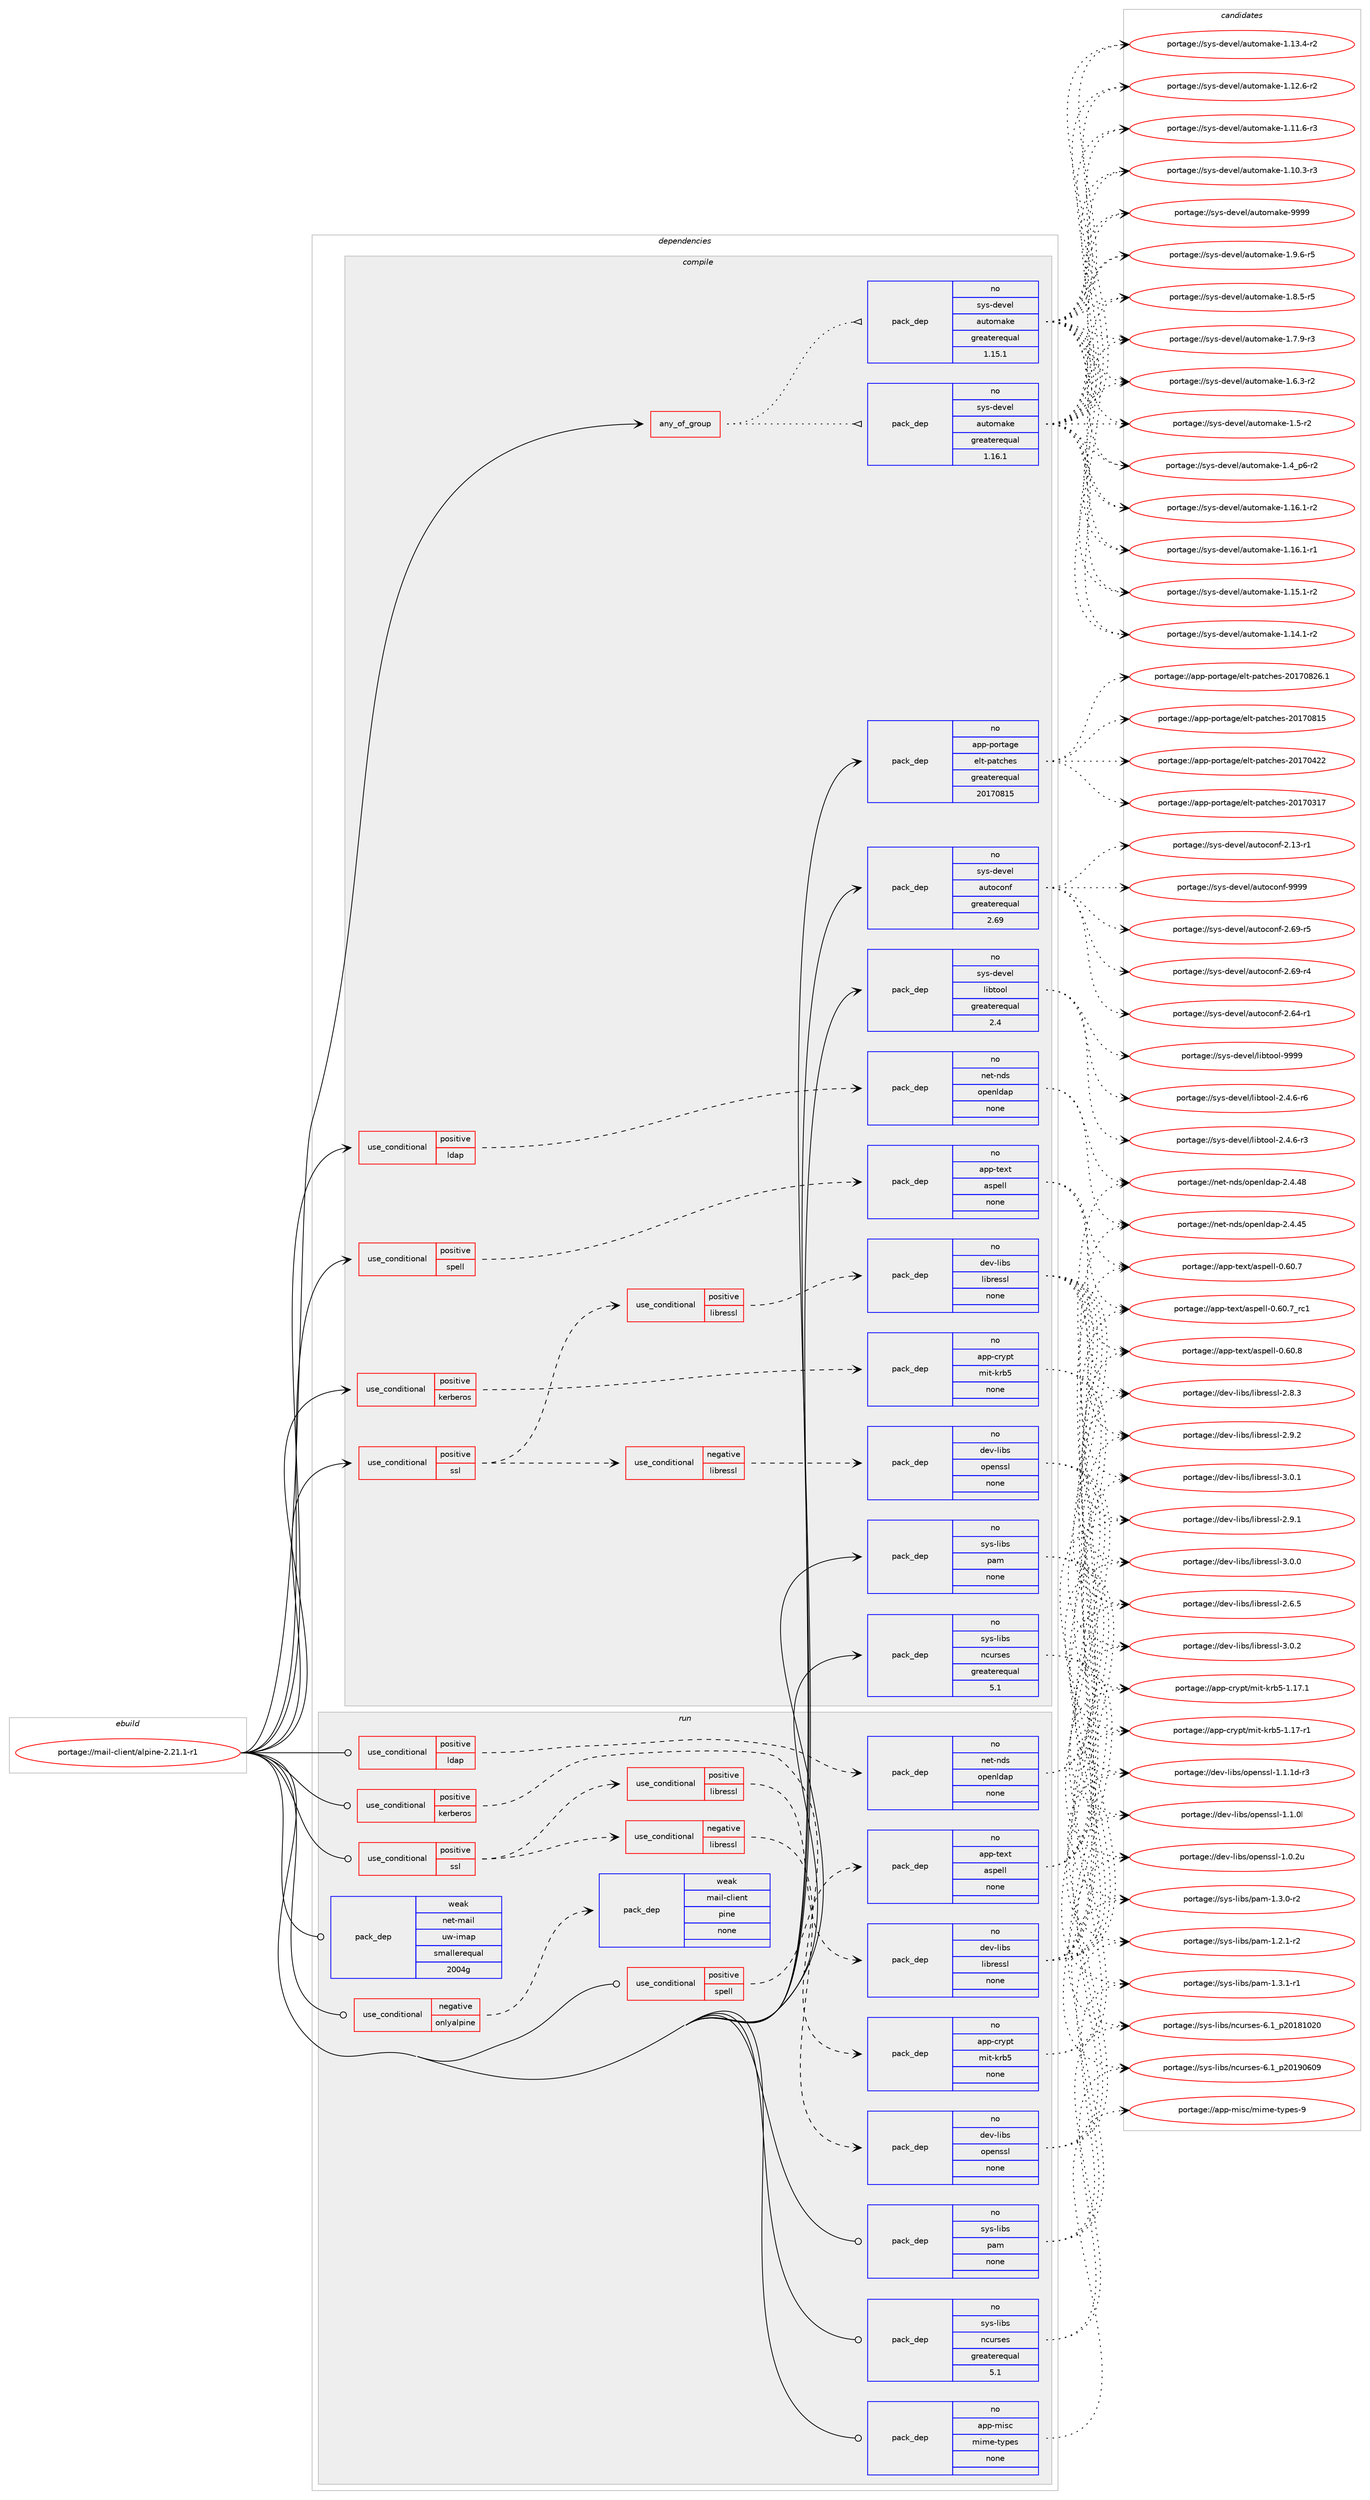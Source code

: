 digraph prolog {

# *************
# Graph options
# *************

newrank=true;
concentrate=true;
compound=true;
graph [rankdir=LR,fontname=Helvetica,fontsize=10,ranksep=1.5];#, ranksep=2.5, nodesep=0.2];
edge  [arrowhead=vee];
node  [fontname=Helvetica,fontsize=10];

# **********
# The ebuild
# **********

subgraph cluster_leftcol {
color=gray;
label=<<i>ebuild</i>>;
id [label="portage://mail-client/alpine-2.21.1-r1", color=red, width=4, href="../mail-client/alpine-2.21.1-r1.svg"];
}

# ****************
# The dependencies
# ****************

subgraph cluster_midcol {
color=gray;
label=<<i>dependencies</i>>;
subgraph cluster_compile {
fillcolor="#eeeeee";
style=filled;
label=<<i>compile</i>>;
subgraph any3498 {
dependency237409 [label=<<TABLE BORDER="0" CELLBORDER="1" CELLSPACING="0" CELLPADDING="4"><TR><TD CELLPADDING="10">any_of_group</TD></TR></TABLE>>, shape=none, color=red];subgraph pack179108 {
dependency237410 [label=<<TABLE BORDER="0" CELLBORDER="1" CELLSPACING="0" CELLPADDING="4" WIDTH="220"><TR><TD ROWSPAN="6" CELLPADDING="30">pack_dep</TD></TR><TR><TD WIDTH="110">no</TD></TR><TR><TD>sys-devel</TD></TR><TR><TD>automake</TD></TR><TR><TD>greaterequal</TD></TR><TR><TD>1.16.1</TD></TR></TABLE>>, shape=none, color=blue];
}
dependency237409:e -> dependency237410:w [weight=20,style="dotted",arrowhead="oinv"];
subgraph pack179109 {
dependency237411 [label=<<TABLE BORDER="0" CELLBORDER="1" CELLSPACING="0" CELLPADDING="4" WIDTH="220"><TR><TD ROWSPAN="6" CELLPADDING="30">pack_dep</TD></TR><TR><TD WIDTH="110">no</TD></TR><TR><TD>sys-devel</TD></TR><TR><TD>automake</TD></TR><TR><TD>greaterequal</TD></TR><TR><TD>1.15.1</TD></TR></TABLE>>, shape=none, color=blue];
}
dependency237409:e -> dependency237411:w [weight=20,style="dotted",arrowhead="oinv"];
}
id:e -> dependency237409:w [weight=20,style="solid",arrowhead="vee"];
subgraph cond54618 {
dependency237412 [label=<<TABLE BORDER="0" CELLBORDER="1" CELLSPACING="0" CELLPADDING="4"><TR><TD ROWSPAN="3" CELLPADDING="10">use_conditional</TD></TR><TR><TD>positive</TD></TR><TR><TD>kerberos</TD></TR></TABLE>>, shape=none, color=red];
subgraph pack179110 {
dependency237413 [label=<<TABLE BORDER="0" CELLBORDER="1" CELLSPACING="0" CELLPADDING="4" WIDTH="220"><TR><TD ROWSPAN="6" CELLPADDING="30">pack_dep</TD></TR><TR><TD WIDTH="110">no</TD></TR><TR><TD>app-crypt</TD></TR><TR><TD>mit-krb5</TD></TR><TR><TD>none</TD></TR><TR><TD></TD></TR></TABLE>>, shape=none, color=blue];
}
dependency237412:e -> dependency237413:w [weight=20,style="dashed",arrowhead="vee"];
}
id:e -> dependency237412:w [weight=20,style="solid",arrowhead="vee"];
subgraph cond54619 {
dependency237414 [label=<<TABLE BORDER="0" CELLBORDER="1" CELLSPACING="0" CELLPADDING="4"><TR><TD ROWSPAN="3" CELLPADDING="10">use_conditional</TD></TR><TR><TD>positive</TD></TR><TR><TD>ldap</TD></TR></TABLE>>, shape=none, color=red];
subgraph pack179111 {
dependency237415 [label=<<TABLE BORDER="0" CELLBORDER="1" CELLSPACING="0" CELLPADDING="4" WIDTH="220"><TR><TD ROWSPAN="6" CELLPADDING="30">pack_dep</TD></TR><TR><TD WIDTH="110">no</TD></TR><TR><TD>net-nds</TD></TR><TR><TD>openldap</TD></TR><TR><TD>none</TD></TR><TR><TD></TD></TR></TABLE>>, shape=none, color=blue];
}
dependency237414:e -> dependency237415:w [weight=20,style="dashed",arrowhead="vee"];
}
id:e -> dependency237414:w [weight=20,style="solid",arrowhead="vee"];
subgraph cond54620 {
dependency237416 [label=<<TABLE BORDER="0" CELLBORDER="1" CELLSPACING="0" CELLPADDING="4"><TR><TD ROWSPAN="3" CELLPADDING="10">use_conditional</TD></TR><TR><TD>positive</TD></TR><TR><TD>spell</TD></TR></TABLE>>, shape=none, color=red];
subgraph pack179112 {
dependency237417 [label=<<TABLE BORDER="0" CELLBORDER="1" CELLSPACING="0" CELLPADDING="4" WIDTH="220"><TR><TD ROWSPAN="6" CELLPADDING="30">pack_dep</TD></TR><TR><TD WIDTH="110">no</TD></TR><TR><TD>app-text</TD></TR><TR><TD>aspell</TD></TR><TR><TD>none</TD></TR><TR><TD></TD></TR></TABLE>>, shape=none, color=blue];
}
dependency237416:e -> dependency237417:w [weight=20,style="dashed",arrowhead="vee"];
}
id:e -> dependency237416:w [weight=20,style="solid",arrowhead="vee"];
subgraph cond54621 {
dependency237418 [label=<<TABLE BORDER="0" CELLBORDER="1" CELLSPACING="0" CELLPADDING="4"><TR><TD ROWSPAN="3" CELLPADDING="10">use_conditional</TD></TR><TR><TD>positive</TD></TR><TR><TD>ssl</TD></TR></TABLE>>, shape=none, color=red];
subgraph cond54622 {
dependency237419 [label=<<TABLE BORDER="0" CELLBORDER="1" CELLSPACING="0" CELLPADDING="4"><TR><TD ROWSPAN="3" CELLPADDING="10">use_conditional</TD></TR><TR><TD>negative</TD></TR><TR><TD>libressl</TD></TR></TABLE>>, shape=none, color=red];
subgraph pack179113 {
dependency237420 [label=<<TABLE BORDER="0" CELLBORDER="1" CELLSPACING="0" CELLPADDING="4" WIDTH="220"><TR><TD ROWSPAN="6" CELLPADDING="30">pack_dep</TD></TR><TR><TD WIDTH="110">no</TD></TR><TR><TD>dev-libs</TD></TR><TR><TD>openssl</TD></TR><TR><TD>none</TD></TR><TR><TD></TD></TR></TABLE>>, shape=none, color=blue];
}
dependency237419:e -> dependency237420:w [weight=20,style="dashed",arrowhead="vee"];
}
dependency237418:e -> dependency237419:w [weight=20,style="dashed",arrowhead="vee"];
subgraph cond54623 {
dependency237421 [label=<<TABLE BORDER="0" CELLBORDER="1" CELLSPACING="0" CELLPADDING="4"><TR><TD ROWSPAN="3" CELLPADDING="10">use_conditional</TD></TR><TR><TD>positive</TD></TR><TR><TD>libressl</TD></TR></TABLE>>, shape=none, color=red];
subgraph pack179114 {
dependency237422 [label=<<TABLE BORDER="0" CELLBORDER="1" CELLSPACING="0" CELLPADDING="4" WIDTH="220"><TR><TD ROWSPAN="6" CELLPADDING="30">pack_dep</TD></TR><TR><TD WIDTH="110">no</TD></TR><TR><TD>dev-libs</TD></TR><TR><TD>libressl</TD></TR><TR><TD>none</TD></TR><TR><TD></TD></TR></TABLE>>, shape=none, color=blue];
}
dependency237421:e -> dependency237422:w [weight=20,style="dashed",arrowhead="vee"];
}
dependency237418:e -> dependency237421:w [weight=20,style="dashed",arrowhead="vee"];
}
id:e -> dependency237418:w [weight=20,style="solid",arrowhead="vee"];
subgraph pack179115 {
dependency237423 [label=<<TABLE BORDER="0" CELLBORDER="1" CELLSPACING="0" CELLPADDING="4" WIDTH="220"><TR><TD ROWSPAN="6" CELLPADDING="30">pack_dep</TD></TR><TR><TD WIDTH="110">no</TD></TR><TR><TD>app-portage</TD></TR><TR><TD>elt-patches</TD></TR><TR><TD>greaterequal</TD></TR><TR><TD>20170815</TD></TR></TABLE>>, shape=none, color=blue];
}
id:e -> dependency237423:w [weight=20,style="solid",arrowhead="vee"];
subgraph pack179116 {
dependency237424 [label=<<TABLE BORDER="0" CELLBORDER="1" CELLSPACING="0" CELLPADDING="4" WIDTH="220"><TR><TD ROWSPAN="6" CELLPADDING="30">pack_dep</TD></TR><TR><TD WIDTH="110">no</TD></TR><TR><TD>sys-devel</TD></TR><TR><TD>autoconf</TD></TR><TR><TD>greaterequal</TD></TR><TR><TD>2.69</TD></TR></TABLE>>, shape=none, color=blue];
}
id:e -> dependency237424:w [weight=20,style="solid",arrowhead="vee"];
subgraph pack179117 {
dependency237425 [label=<<TABLE BORDER="0" CELLBORDER="1" CELLSPACING="0" CELLPADDING="4" WIDTH="220"><TR><TD ROWSPAN="6" CELLPADDING="30">pack_dep</TD></TR><TR><TD WIDTH="110">no</TD></TR><TR><TD>sys-devel</TD></TR><TR><TD>libtool</TD></TR><TR><TD>greaterequal</TD></TR><TR><TD>2.4</TD></TR></TABLE>>, shape=none, color=blue];
}
id:e -> dependency237425:w [weight=20,style="solid",arrowhead="vee"];
subgraph pack179118 {
dependency237426 [label=<<TABLE BORDER="0" CELLBORDER="1" CELLSPACING="0" CELLPADDING="4" WIDTH="220"><TR><TD ROWSPAN="6" CELLPADDING="30">pack_dep</TD></TR><TR><TD WIDTH="110">no</TD></TR><TR><TD>sys-libs</TD></TR><TR><TD>ncurses</TD></TR><TR><TD>greaterequal</TD></TR><TR><TD>5.1</TD></TR></TABLE>>, shape=none, color=blue];
}
id:e -> dependency237426:w [weight=20,style="solid",arrowhead="vee"];
subgraph pack179119 {
dependency237427 [label=<<TABLE BORDER="0" CELLBORDER="1" CELLSPACING="0" CELLPADDING="4" WIDTH="220"><TR><TD ROWSPAN="6" CELLPADDING="30">pack_dep</TD></TR><TR><TD WIDTH="110">no</TD></TR><TR><TD>sys-libs</TD></TR><TR><TD>pam</TD></TR><TR><TD>none</TD></TR><TR><TD></TD></TR></TABLE>>, shape=none, color=blue];
}
id:e -> dependency237427:w [weight=20,style="solid",arrowhead="vee"];
}
subgraph cluster_compileandrun {
fillcolor="#eeeeee";
style=filled;
label=<<i>compile and run</i>>;
}
subgraph cluster_run {
fillcolor="#eeeeee";
style=filled;
label=<<i>run</i>>;
subgraph cond54624 {
dependency237428 [label=<<TABLE BORDER="0" CELLBORDER="1" CELLSPACING="0" CELLPADDING="4"><TR><TD ROWSPAN="3" CELLPADDING="10">use_conditional</TD></TR><TR><TD>negative</TD></TR><TR><TD>onlyalpine</TD></TR></TABLE>>, shape=none, color=red];
subgraph pack179120 {
dependency237429 [label=<<TABLE BORDER="0" CELLBORDER="1" CELLSPACING="0" CELLPADDING="4" WIDTH="220"><TR><TD ROWSPAN="6" CELLPADDING="30">pack_dep</TD></TR><TR><TD WIDTH="110">weak</TD></TR><TR><TD>mail-client</TD></TR><TR><TD>pine</TD></TR><TR><TD>none</TD></TR><TR><TD></TD></TR></TABLE>>, shape=none, color=blue];
}
dependency237428:e -> dependency237429:w [weight=20,style="dashed",arrowhead="vee"];
}
id:e -> dependency237428:w [weight=20,style="solid",arrowhead="odot"];
subgraph cond54625 {
dependency237430 [label=<<TABLE BORDER="0" CELLBORDER="1" CELLSPACING="0" CELLPADDING="4"><TR><TD ROWSPAN="3" CELLPADDING="10">use_conditional</TD></TR><TR><TD>positive</TD></TR><TR><TD>kerberos</TD></TR></TABLE>>, shape=none, color=red];
subgraph pack179121 {
dependency237431 [label=<<TABLE BORDER="0" CELLBORDER="1" CELLSPACING="0" CELLPADDING="4" WIDTH="220"><TR><TD ROWSPAN="6" CELLPADDING="30">pack_dep</TD></TR><TR><TD WIDTH="110">no</TD></TR><TR><TD>app-crypt</TD></TR><TR><TD>mit-krb5</TD></TR><TR><TD>none</TD></TR><TR><TD></TD></TR></TABLE>>, shape=none, color=blue];
}
dependency237430:e -> dependency237431:w [weight=20,style="dashed",arrowhead="vee"];
}
id:e -> dependency237430:w [weight=20,style="solid",arrowhead="odot"];
subgraph cond54626 {
dependency237432 [label=<<TABLE BORDER="0" CELLBORDER="1" CELLSPACING="0" CELLPADDING="4"><TR><TD ROWSPAN="3" CELLPADDING="10">use_conditional</TD></TR><TR><TD>positive</TD></TR><TR><TD>ldap</TD></TR></TABLE>>, shape=none, color=red];
subgraph pack179122 {
dependency237433 [label=<<TABLE BORDER="0" CELLBORDER="1" CELLSPACING="0" CELLPADDING="4" WIDTH="220"><TR><TD ROWSPAN="6" CELLPADDING="30">pack_dep</TD></TR><TR><TD WIDTH="110">no</TD></TR><TR><TD>net-nds</TD></TR><TR><TD>openldap</TD></TR><TR><TD>none</TD></TR><TR><TD></TD></TR></TABLE>>, shape=none, color=blue];
}
dependency237432:e -> dependency237433:w [weight=20,style="dashed",arrowhead="vee"];
}
id:e -> dependency237432:w [weight=20,style="solid",arrowhead="odot"];
subgraph cond54627 {
dependency237434 [label=<<TABLE BORDER="0" CELLBORDER="1" CELLSPACING="0" CELLPADDING="4"><TR><TD ROWSPAN="3" CELLPADDING="10">use_conditional</TD></TR><TR><TD>positive</TD></TR><TR><TD>spell</TD></TR></TABLE>>, shape=none, color=red];
subgraph pack179123 {
dependency237435 [label=<<TABLE BORDER="0" CELLBORDER="1" CELLSPACING="0" CELLPADDING="4" WIDTH="220"><TR><TD ROWSPAN="6" CELLPADDING="30">pack_dep</TD></TR><TR><TD WIDTH="110">no</TD></TR><TR><TD>app-text</TD></TR><TR><TD>aspell</TD></TR><TR><TD>none</TD></TR><TR><TD></TD></TR></TABLE>>, shape=none, color=blue];
}
dependency237434:e -> dependency237435:w [weight=20,style="dashed",arrowhead="vee"];
}
id:e -> dependency237434:w [weight=20,style="solid",arrowhead="odot"];
subgraph cond54628 {
dependency237436 [label=<<TABLE BORDER="0" CELLBORDER="1" CELLSPACING="0" CELLPADDING="4"><TR><TD ROWSPAN="3" CELLPADDING="10">use_conditional</TD></TR><TR><TD>positive</TD></TR><TR><TD>ssl</TD></TR></TABLE>>, shape=none, color=red];
subgraph cond54629 {
dependency237437 [label=<<TABLE BORDER="0" CELLBORDER="1" CELLSPACING="0" CELLPADDING="4"><TR><TD ROWSPAN="3" CELLPADDING="10">use_conditional</TD></TR><TR><TD>negative</TD></TR><TR><TD>libressl</TD></TR></TABLE>>, shape=none, color=red];
subgraph pack179124 {
dependency237438 [label=<<TABLE BORDER="0" CELLBORDER="1" CELLSPACING="0" CELLPADDING="4" WIDTH="220"><TR><TD ROWSPAN="6" CELLPADDING="30">pack_dep</TD></TR><TR><TD WIDTH="110">no</TD></TR><TR><TD>dev-libs</TD></TR><TR><TD>openssl</TD></TR><TR><TD>none</TD></TR><TR><TD></TD></TR></TABLE>>, shape=none, color=blue];
}
dependency237437:e -> dependency237438:w [weight=20,style="dashed",arrowhead="vee"];
}
dependency237436:e -> dependency237437:w [weight=20,style="dashed",arrowhead="vee"];
subgraph cond54630 {
dependency237439 [label=<<TABLE BORDER="0" CELLBORDER="1" CELLSPACING="0" CELLPADDING="4"><TR><TD ROWSPAN="3" CELLPADDING="10">use_conditional</TD></TR><TR><TD>positive</TD></TR><TR><TD>libressl</TD></TR></TABLE>>, shape=none, color=red];
subgraph pack179125 {
dependency237440 [label=<<TABLE BORDER="0" CELLBORDER="1" CELLSPACING="0" CELLPADDING="4" WIDTH="220"><TR><TD ROWSPAN="6" CELLPADDING="30">pack_dep</TD></TR><TR><TD WIDTH="110">no</TD></TR><TR><TD>dev-libs</TD></TR><TR><TD>libressl</TD></TR><TR><TD>none</TD></TR><TR><TD></TD></TR></TABLE>>, shape=none, color=blue];
}
dependency237439:e -> dependency237440:w [weight=20,style="dashed",arrowhead="vee"];
}
dependency237436:e -> dependency237439:w [weight=20,style="dashed",arrowhead="vee"];
}
id:e -> dependency237436:w [weight=20,style="solid",arrowhead="odot"];
subgraph pack179126 {
dependency237441 [label=<<TABLE BORDER="0" CELLBORDER="1" CELLSPACING="0" CELLPADDING="4" WIDTH="220"><TR><TD ROWSPAN="6" CELLPADDING="30">pack_dep</TD></TR><TR><TD WIDTH="110">no</TD></TR><TR><TD>app-misc</TD></TR><TR><TD>mime-types</TD></TR><TR><TD>none</TD></TR><TR><TD></TD></TR></TABLE>>, shape=none, color=blue];
}
id:e -> dependency237441:w [weight=20,style="solid",arrowhead="odot"];
subgraph pack179127 {
dependency237442 [label=<<TABLE BORDER="0" CELLBORDER="1" CELLSPACING="0" CELLPADDING="4" WIDTH="220"><TR><TD ROWSPAN="6" CELLPADDING="30">pack_dep</TD></TR><TR><TD WIDTH="110">no</TD></TR><TR><TD>sys-libs</TD></TR><TR><TD>ncurses</TD></TR><TR><TD>greaterequal</TD></TR><TR><TD>5.1</TD></TR></TABLE>>, shape=none, color=blue];
}
id:e -> dependency237442:w [weight=20,style="solid",arrowhead="odot"];
subgraph pack179128 {
dependency237443 [label=<<TABLE BORDER="0" CELLBORDER="1" CELLSPACING="0" CELLPADDING="4" WIDTH="220"><TR><TD ROWSPAN="6" CELLPADDING="30">pack_dep</TD></TR><TR><TD WIDTH="110">no</TD></TR><TR><TD>sys-libs</TD></TR><TR><TD>pam</TD></TR><TR><TD>none</TD></TR><TR><TD></TD></TR></TABLE>>, shape=none, color=blue];
}
id:e -> dependency237443:w [weight=20,style="solid",arrowhead="odot"];
subgraph pack179129 {
dependency237444 [label=<<TABLE BORDER="0" CELLBORDER="1" CELLSPACING="0" CELLPADDING="4" WIDTH="220"><TR><TD ROWSPAN="6" CELLPADDING="30">pack_dep</TD></TR><TR><TD WIDTH="110">weak</TD></TR><TR><TD>net-mail</TD></TR><TR><TD>uw-imap</TD></TR><TR><TD>smallerequal</TD></TR><TR><TD>2004g</TD></TR></TABLE>>, shape=none, color=blue];
}
id:e -> dependency237444:w [weight=20,style="solid",arrowhead="odot"];
}
}

# **************
# The candidates
# **************

subgraph cluster_choices {
rank=same;
color=gray;
label=<<i>candidates</i>>;

subgraph choice179108 {
color=black;
nodesep=1;
choice115121115451001011181011084797117116111109971071014557575757 [label="portage://sys-devel/automake-9999", color=red, width=4,href="../sys-devel/automake-9999.svg"];
choice115121115451001011181011084797117116111109971071014549465746544511453 [label="portage://sys-devel/automake-1.9.6-r5", color=red, width=4,href="../sys-devel/automake-1.9.6-r5.svg"];
choice115121115451001011181011084797117116111109971071014549465646534511453 [label="portage://sys-devel/automake-1.8.5-r5", color=red, width=4,href="../sys-devel/automake-1.8.5-r5.svg"];
choice115121115451001011181011084797117116111109971071014549465546574511451 [label="portage://sys-devel/automake-1.7.9-r3", color=red, width=4,href="../sys-devel/automake-1.7.9-r3.svg"];
choice115121115451001011181011084797117116111109971071014549465446514511450 [label="portage://sys-devel/automake-1.6.3-r2", color=red, width=4,href="../sys-devel/automake-1.6.3-r2.svg"];
choice11512111545100101118101108479711711611110997107101454946534511450 [label="portage://sys-devel/automake-1.5-r2", color=red, width=4,href="../sys-devel/automake-1.5-r2.svg"];
choice115121115451001011181011084797117116111109971071014549465295112544511450 [label="portage://sys-devel/automake-1.4_p6-r2", color=red, width=4,href="../sys-devel/automake-1.4_p6-r2.svg"];
choice11512111545100101118101108479711711611110997107101454946495446494511450 [label="portage://sys-devel/automake-1.16.1-r2", color=red, width=4,href="../sys-devel/automake-1.16.1-r2.svg"];
choice11512111545100101118101108479711711611110997107101454946495446494511449 [label="portage://sys-devel/automake-1.16.1-r1", color=red, width=4,href="../sys-devel/automake-1.16.1-r1.svg"];
choice11512111545100101118101108479711711611110997107101454946495346494511450 [label="portage://sys-devel/automake-1.15.1-r2", color=red, width=4,href="../sys-devel/automake-1.15.1-r2.svg"];
choice11512111545100101118101108479711711611110997107101454946495246494511450 [label="portage://sys-devel/automake-1.14.1-r2", color=red, width=4,href="../sys-devel/automake-1.14.1-r2.svg"];
choice11512111545100101118101108479711711611110997107101454946495146524511450 [label="portage://sys-devel/automake-1.13.4-r2", color=red, width=4,href="../sys-devel/automake-1.13.4-r2.svg"];
choice11512111545100101118101108479711711611110997107101454946495046544511450 [label="portage://sys-devel/automake-1.12.6-r2", color=red, width=4,href="../sys-devel/automake-1.12.6-r2.svg"];
choice11512111545100101118101108479711711611110997107101454946494946544511451 [label="portage://sys-devel/automake-1.11.6-r3", color=red, width=4,href="../sys-devel/automake-1.11.6-r3.svg"];
choice11512111545100101118101108479711711611110997107101454946494846514511451 [label="portage://sys-devel/automake-1.10.3-r3", color=red, width=4,href="../sys-devel/automake-1.10.3-r3.svg"];
dependency237410:e -> choice115121115451001011181011084797117116111109971071014557575757:w [style=dotted,weight="100"];
dependency237410:e -> choice115121115451001011181011084797117116111109971071014549465746544511453:w [style=dotted,weight="100"];
dependency237410:e -> choice115121115451001011181011084797117116111109971071014549465646534511453:w [style=dotted,weight="100"];
dependency237410:e -> choice115121115451001011181011084797117116111109971071014549465546574511451:w [style=dotted,weight="100"];
dependency237410:e -> choice115121115451001011181011084797117116111109971071014549465446514511450:w [style=dotted,weight="100"];
dependency237410:e -> choice11512111545100101118101108479711711611110997107101454946534511450:w [style=dotted,weight="100"];
dependency237410:e -> choice115121115451001011181011084797117116111109971071014549465295112544511450:w [style=dotted,weight="100"];
dependency237410:e -> choice11512111545100101118101108479711711611110997107101454946495446494511450:w [style=dotted,weight="100"];
dependency237410:e -> choice11512111545100101118101108479711711611110997107101454946495446494511449:w [style=dotted,weight="100"];
dependency237410:e -> choice11512111545100101118101108479711711611110997107101454946495346494511450:w [style=dotted,weight="100"];
dependency237410:e -> choice11512111545100101118101108479711711611110997107101454946495246494511450:w [style=dotted,weight="100"];
dependency237410:e -> choice11512111545100101118101108479711711611110997107101454946495146524511450:w [style=dotted,weight="100"];
dependency237410:e -> choice11512111545100101118101108479711711611110997107101454946495046544511450:w [style=dotted,weight="100"];
dependency237410:e -> choice11512111545100101118101108479711711611110997107101454946494946544511451:w [style=dotted,weight="100"];
dependency237410:e -> choice11512111545100101118101108479711711611110997107101454946494846514511451:w [style=dotted,weight="100"];
}
subgraph choice179109 {
color=black;
nodesep=1;
choice115121115451001011181011084797117116111109971071014557575757 [label="portage://sys-devel/automake-9999", color=red, width=4,href="../sys-devel/automake-9999.svg"];
choice115121115451001011181011084797117116111109971071014549465746544511453 [label="portage://sys-devel/automake-1.9.6-r5", color=red, width=4,href="../sys-devel/automake-1.9.6-r5.svg"];
choice115121115451001011181011084797117116111109971071014549465646534511453 [label="portage://sys-devel/automake-1.8.5-r5", color=red, width=4,href="../sys-devel/automake-1.8.5-r5.svg"];
choice115121115451001011181011084797117116111109971071014549465546574511451 [label="portage://sys-devel/automake-1.7.9-r3", color=red, width=4,href="../sys-devel/automake-1.7.9-r3.svg"];
choice115121115451001011181011084797117116111109971071014549465446514511450 [label="portage://sys-devel/automake-1.6.3-r2", color=red, width=4,href="../sys-devel/automake-1.6.3-r2.svg"];
choice11512111545100101118101108479711711611110997107101454946534511450 [label="portage://sys-devel/automake-1.5-r2", color=red, width=4,href="../sys-devel/automake-1.5-r2.svg"];
choice115121115451001011181011084797117116111109971071014549465295112544511450 [label="portage://sys-devel/automake-1.4_p6-r2", color=red, width=4,href="../sys-devel/automake-1.4_p6-r2.svg"];
choice11512111545100101118101108479711711611110997107101454946495446494511450 [label="portage://sys-devel/automake-1.16.1-r2", color=red, width=4,href="../sys-devel/automake-1.16.1-r2.svg"];
choice11512111545100101118101108479711711611110997107101454946495446494511449 [label="portage://sys-devel/automake-1.16.1-r1", color=red, width=4,href="../sys-devel/automake-1.16.1-r1.svg"];
choice11512111545100101118101108479711711611110997107101454946495346494511450 [label="portage://sys-devel/automake-1.15.1-r2", color=red, width=4,href="../sys-devel/automake-1.15.1-r2.svg"];
choice11512111545100101118101108479711711611110997107101454946495246494511450 [label="portage://sys-devel/automake-1.14.1-r2", color=red, width=4,href="../sys-devel/automake-1.14.1-r2.svg"];
choice11512111545100101118101108479711711611110997107101454946495146524511450 [label="portage://sys-devel/automake-1.13.4-r2", color=red, width=4,href="../sys-devel/automake-1.13.4-r2.svg"];
choice11512111545100101118101108479711711611110997107101454946495046544511450 [label="portage://sys-devel/automake-1.12.6-r2", color=red, width=4,href="../sys-devel/automake-1.12.6-r2.svg"];
choice11512111545100101118101108479711711611110997107101454946494946544511451 [label="portage://sys-devel/automake-1.11.6-r3", color=red, width=4,href="../sys-devel/automake-1.11.6-r3.svg"];
choice11512111545100101118101108479711711611110997107101454946494846514511451 [label="portage://sys-devel/automake-1.10.3-r3", color=red, width=4,href="../sys-devel/automake-1.10.3-r3.svg"];
dependency237411:e -> choice115121115451001011181011084797117116111109971071014557575757:w [style=dotted,weight="100"];
dependency237411:e -> choice115121115451001011181011084797117116111109971071014549465746544511453:w [style=dotted,weight="100"];
dependency237411:e -> choice115121115451001011181011084797117116111109971071014549465646534511453:w [style=dotted,weight="100"];
dependency237411:e -> choice115121115451001011181011084797117116111109971071014549465546574511451:w [style=dotted,weight="100"];
dependency237411:e -> choice115121115451001011181011084797117116111109971071014549465446514511450:w [style=dotted,weight="100"];
dependency237411:e -> choice11512111545100101118101108479711711611110997107101454946534511450:w [style=dotted,weight="100"];
dependency237411:e -> choice115121115451001011181011084797117116111109971071014549465295112544511450:w [style=dotted,weight="100"];
dependency237411:e -> choice11512111545100101118101108479711711611110997107101454946495446494511450:w [style=dotted,weight="100"];
dependency237411:e -> choice11512111545100101118101108479711711611110997107101454946495446494511449:w [style=dotted,weight="100"];
dependency237411:e -> choice11512111545100101118101108479711711611110997107101454946495346494511450:w [style=dotted,weight="100"];
dependency237411:e -> choice11512111545100101118101108479711711611110997107101454946495246494511450:w [style=dotted,weight="100"];
dependency237411:e -> choice11512111545100101118101108479711711611110997107101454946495146524511450:w [style=dotted,weight="100"];
dependency237411:e -> choice11512111545100101118101108479711711611110997107101454946495046544511450:w [style=dotted,weight="100"];
dependency237411:e -> choice11512111545100101118101108479711711611110997107101454946494946544511451:w [style=dotted,weight="100"];
dependency237411:e -> choice11512111545100101118101108479711711611110997107101454946494846514511451:w [style=dotted,weight="100"];
}
subgraph choice179110 {
color=black;
nodesep=1;
choice9711211245991141211121164710910511645107114985345494649554649 [label="portage://app-crypt/mit-krb5-1.17.1", color=red, width=4,href="../app-crypt/mit-krb5-1.17.1.svg"];
choice9711211245991141211121164710910511645107114985345494649554511449 [label="portage://app-crypt/mit-krb5-1.17-r1", color=red, width=4,href="../app-crypt/mit-krb5-1.17-r1.svg"];
dependency237413:e -> choice9711211245991141211121164710910511645107114985345494649554649:w [style=dotted,weight="100"];
dependency237413:e -> choice9711211245991141211121164710910511645107114985345494649554511449:w [style=dotted,weight="100"];
}
subgraph choice179111 {
color=black;
nodesep=1;
choice11010111645110100115471111121011101081009711245504652465256 [label="portage://net-nds/openldap-2.4.48", color=red, width=4,href="../net-nds/openldap-2.4.48.svg"];
choice11010111645110100115471111121011101081009711245504652465253 [label="portage://net-nds/openldap-2.4.45", color=red, width=4,href="../net-nds/openldap-2.4.45.svg"];
dependency237415:e -> choice11010111645110100115471111121011101081009711245504652465256:w [style=dotted,weight="100"];
dependency237415:e -> choice11010111645110100115471111121011101081009711245504652465253:w [style=dotted,weight="100"];
}
subgraph choice179112 {
color=black;
nodesep=1;
choice9711211245116101120116479711511210110810845484654484656 [label="portage://app-text/aspell-0.60.8", color=red, width=4,href="../app-text/aspell-0.60.8.svg"];
choice9711211245116101120116479711511210110810845484654484655951149949 [label="portage://app-text/aspell-0.60.7_rc1", color=red, width=4,href="../app-text/aspell-0.60.7_rc1.svg"];
choice9711211245116101120116479711511210110810845484654484655 [label="portage://app-text/aspell-0.60.7", color=red, width=4,href="../app-text/aspell-0.60.7.svg"];
dependency237417:e -> choice9711211245116101120116479711511210110810845484654484656:w [style=dotted,weight="100"];
dependency237417:e -> choice9711211245116101120116479711511210110810845484654484655951149949:w [style=dotted,weight="100"];
dependency237417:e -> choice9711211245116101120116479711511210110810845484654484655:w [style=dotted,weight="100"];
}
subgraph choice179113 {
color=black;
nodesep=1;
choice1001011184510810598115471111121011101151151084549464946491004511451 [label="portage://dev-libs/openssl-1.1.1d-r3", color=red, width=4,href="../dev-libs/openssl-1.1.1d-r3.svg"];
choice100101118451081059811547111112101110115115108454946494648108 [label="portage://dev-libs/openssl-1.1.0l", color=red, width=4,href="../dev-libs/openssl-1.1.0l.svg"];
choice100101118451081059811547111112101110115115108454946484650117 [label="portage://dev-libs/openssl-1.0.2u", color=red, width=4,href="../dev-libs/openssl-1.0.2u.svg"];
dependency237420:e -> choice1001011184510810598115471111121011101151151084549464946491004511451:w [style=dotted,weight="100"];
dependency237420:e -> choice100101118451081059811547111112101110115115108454946494648108:w [style=dotted,weight="100"];
dependency237420:e -> choice100101118451081059811547111112101110115115108454946484650117:w [style=dotted,weight="100"];
}
subgraph choice179114 {
color=black;
nodesep=1;
choice10010111845108105981154710810598114101115115108455146484650 [label="portage://dev-libs/libressl-3.0.2", color=red, width=4,href="../dev-libs/libressl-3.0.2.svg"];
choice10010111845108105981154710810598114101115115108455146484649 [label="portage://dev-libs/libressl-3.0.1", color=red, width=4,href="../dev-libs/libressl-3.0.1.svg"];
choice10010111845108105981154710810598114101115115108455146484648 [label="portage://dev-libs/libressl-3.0.0", color=red, width=4,href="../dev-libs/libressl-3.0.0.svg"];
choice10010111845108105981154710810598114101115115108455046574650 [label="portage://dev-libs/libressl-2.9.2", color=red, width=4,href="../dev-libs/libressl-2.9.2.svg"];
choice10010111845108105981154710810598114101115115108455046574649 [label="portage://dev-libs/libressl-2.9.1", color=red, width=4,href="../dev-libs/libressl-2.9.1.svg"];
choice10010111845108105981154710810598114101115115108455046564651 [label="portage://dev-libs/libressl-2.8.3", color=red, width=4,href="../dev-libs/libressl-2.8.3.svg"];
choice10010111845108105981154710810598114101115115108455046544653 [label="portage://dev-libs/libressl-2.6.5", color=red, width=4,href="../dev-libs/libressl-2.6.5.svg"];
dependency237422:e -> choice10010111845108105981154710810598114101115115108455146484650:w [style=dotted,weight="100"];
dependency237422:e -> choice10010111845108105981154710810598114101115115108455146484649:w [style=dotted,weight="100"];
dependency237422:e -> choice10010111845108105981154710810598114101115115108455146484648:w [style=dotted,weight="100"];
dependency237422:e -> choice10010111845108105981154710810598114101115115108455046574650:w [style=dotted,weight="100"];
dependency237422:e -> choice10010111845108105981154710810598114101115115108455046574649:w [style=dotted,weight="100"];
dependency237422:e -> choice10010111845108105981154710810598114101115115108455046564651:w [style=dotted,weight="100"];
dependency237422:e -> choice10010111845108105981154710810598114101115115108455046544653:w [style=dotted,weight="100"];
}
subgraph choice179115 {
color=black;
nodesep=1;
choice971121124511211111411697103101471011081164511297116991041011154550484955485650544649 [label="portage://app-portage/elt-patches-20170826.1", color=red, width=4,href="../app-portage/elt-patches-20170826.1.svg"];
choice97112112451121111141169710310147101108116451129711699104101115455048495548564953 [label="portage://app-portage/elt-patches-20170815", color=red, width=4,href="../app-portage/elt-patches-20170815.svg"];
choice97112112451121111141169710310147101108116451129711699104101115455048495548525050 [label="portage://app-portage/elt-patches-20170422", color=red, width=4,href="../app-portage/elt-patches-20170422.svg"];
choice97112112451121111141169710310147101108116451129711699104101115455048495548514955 [label="portage://app-portage/elt-patches-20170317", color=red, width=4,href="../app-portage/elt-patches-20170317.svg"];
dependency237423:e -> choice971121124511211111411697103101471011081164511297116991041011154550484955485650544649:w [style=dotted,weight="100"];
dependency237423:e -> choice97112112451121111141169710310147101108116451129711699104101115455048495548564953:w [style=dotted,weight="100"];
dependency237423:e -> choice97112112451121111141169710310147101108116451129711699104101115455048495548525050:w [style=dotted,weight="100"];
dependency237423:e -> choice97112112451121111141169710310147101108116451129711699104101115455048495548514955:w [style=dotted,weight="100"];
}
subgraph choice179116 {
color=black;
nodesep=1;
choice115121115451001011181011084797117116111991111101024557575757 [label="portage://sys-devel/autoconf-9999", color=red, width=4,href="../sys-devel/autoconf-9999.svg"];
choice1151211154510010111810110847971171161119911111010245504654574511453 [label="portage://sys-devel/autoconf-2.69-r5", color=red, width=4,href="../sys-devel/autoconf-2.69-r5.svg"];
choice1151211154510010111810110847971171161119911111010245504654574511452 [label="portage://sys-devel/autoconf-2.69-r4", color=red, width=4,href="../sys-devel/autoconf-2.69-r4.svg"];
choice1151211154510010111810110847971171161119911111010245504654524511449 [label="portage://sys-devel/autoconf-2.64-r1", color=red, width=4,href="../sys-devel/autoconf-2.64-r1.svg"];
choice1151211154510010111810110847971171161119911111010245504649514511449 [label="portage://sys-devel/autoconf-2.13-r1", color=red, width=4,href="../sys-devel/autoconf-2.13-r1.svg"];
dependency237424:e -> choice115121115451001011181011084797117116111991111101024557575757:w [style=dotted,weight="100"];
dependency237424:e -> choice1151211154510010111810110847971171161119911111010245504654574511453:w [style=dotted,weight="100"];
dependency237424:e -> choice1151211154510010111810110847971171161119911111010245504654574511452:w [style=dotted,weight="100"];
dependency237424:e -> choice1151211154510010111810110847971171161119911111010245504654524511449:w [style=dotted,weight="100"];
dependency237424:e -> choice1151211154510010111810110847971171161119911111010245504649514511449:w [style=dotted,weight="100"];
}
subgraph choice179117 {
color=black;
nodesep=1;
choice1151211154510010111810110847108105981161111111084557575757 [label="portage://sys-devel/libtool-9999", color=red, width=4,href="../sys-devel/libtool-9999.svg"];
choice1151211154510010111810110847108105981161111111084550465246544511454 [label="portage://sys-devel/libtool-2.4.6-r6", color=red, width=4,href="../sys-devel/libtool-2.4.6-r6.svg"];
choice1151211154510010111810110847108105981161111111084550465246544511451 [label="portage://sys-devel/libtool-2.4.6-r3", color=red, width=4,href="../sys-devel/libtool-2.4.6-r3.svg"];
dependency237425:e -> choice1151211154510010111810110847108105981161111111084557575757:w [style=dotted,weight="100"];
dependency237425:e -> choice1151211154510010111810110847108105981161111111084550465246544511454:w [style=dotted,weight="100"];
dependency237425:e -> choice1151211154510010111810110847108105981161111111084550465246544511451:w [style=dotted,weight="100"];
}
subgraph choice179118 {
color=black;
nodesep=1;
choice1151211154510810598115471109911711411510111545544649951125048495748544857 [label="portage://sys-libs/ncurses-6.1_p20190609", color=red, width=4,href="../sys-libs/ncurses-6.1_p20190609.svg"];
choice1151211154510810598115471109911711411510111545544649951125048495649485048 [label="portage://sys-libs/ncurses-6.1_p20181020", color=red, width=4,href="../sys-libs/ncurses-6.1_p20181020.svg"];
dependency237426:e -> choice1151211154510810598115471109911711411510111545544649951125048495748544857:w [style=dotted,weight="100"];
dependency237426:e -> choice1151211154510810598115471109911711411510111545544649951125048495649485048:w [style=dotted,weight="100"];
}
subgraph choice179119 {
color=black;
nodesep=1;
choice115121115451081059811547112971094549465146494511449 [label="portage://sys-libs/pam-1.3.1-r1", color=red, width=4,href="../sys-libs/pam-1.3.1-r1.svg"];
choice115121115451081059811547112971094549465146484511450 [label="portage://sys-libs/pam-1.3.0-r2", color=red, width=4,href="../sys-libs/pam-1.3.0-r2.svg"];
choice115121115451081059811547112971094549465046494511450 [label="portage://sys-libs/pam-1.2.1-r2", color=red, width=4,href="../sys-libs/pam-1.2.1-r2.svg"];
dependency237427:e -> choice115121115451081059811547112971094549465146494511449:w [style=dotted,weight="100"];
dependency237427:e -> choice115121115451081059811547112971094549465146484511450:w [style=dotted,weight="100"];
dependency237427:e -> choice115121115451081059811547112971094549465046494511450:w [style=dotted,weight="100"];
}
subgraph choice179120 {
color=black;
nodesep=1;
}
subgraph choice179121 {
color=black;
nodesep=1;
choice9711211245991141211121164710910511645107114985345494649554649 [label="portage://app-crypt/mit-krb5-1.17.1", color=red, width=4,href="../app-crypt/mit-krb5-1.17.1.svg"];
choice9711211245991141211121164710910511645107114985345494649554511449 [label="portage://app-crypt/mit-krb5-1.17-r1", color=red, width=4,href="../app-crypt/mit-krb5-1.17-r1.svg"];
dependency237431:e -> choice9711211245991141211121164710910511645107114985345494649554649:w [style=dotted,weight="100"];
dependency237431:e -> choice9711211245991141211121164710910511645107114985345494649554511449:w [style=dotted,weight="100"];
}
subgraph choice179122 {
color=black;
nodesep=1;
choice11010111645110100115471111121011101081009711245504652465256 [label="portage://net-nds/openldap-2.4.48", color=red, width=4,href="../net-nds/openldap-2.4.48.svg"];
choice11010111645110100115471111121011101081009711245504652465253 [label="portage://net-nds/openldap-2.4.45", color=red, width=4,href="../net-nds/openldap-2.4.45.svg"];
dependency237433:e -> choice11010111645110100115471111121011101081009711245504652465256:w [style=dotted,weight="100"];
dependency237433:e -> choice11010111645110100115471111121011101081009711245504652465253:w [style=dotted,weight="100"];
}
subgraph choice179123 {
color=black;
nodesep=1;
choice9711211245116101120116479711511210110810845484654484656 [label="portage://app-text/aspell-0.60.8", color=red, width=4,href="../app-text/aspell-0.60.8.svg"];
choice9711211245116101120116479711511210110810845484654484655951149949 [label="portage://app-text/aspell-0.60.7_rc1", color=red, width=4,href="../app-text/aspell-0.60.7_rc1.svg"];
choice9711211245116101120116479711511210110810845484654484655 [label="portage://app-text/aspell-0.60.7", color=red, width=4,href="../app-text/aspell-0.60.7.svg"];
dependency237435:e -> choice9711211245116101120116479711511210110810845484654484656:w [style=dotted,weight="100"];
dependency237435:e -> choice9711211245116101120116479711511210110810845484654484655951149949:w [style=dotted,weight="100"];
dependency237435:e -> choice9711211245116101120116479711511210110810845484654484655:w [style=dotted,weight="100"];
}
subgraph choice179124 {
color=black;
nodesep=1;
choice1001011184510810598115471111121011101151151084549464946491004511451 [label="portage://dev-libs/openssl-1.1.1d-r3", color=red, width=4,href="../dev-libs/openssl-1.1.1d-r3.svg"];
choice100101118451081059811547111112101110115115108454946494648108 [label="portage://dev-libs/openssl-1.1.0l", color=red, width=4,href="../dev-libs/openssl-1.1.0l.svg"];
choice100101118451081059811547111112101110115115108454946484650117 [label="portage://dev-libs/openssl-1.0.2u", color=red, width=4,href="../dev-libs/openssl-1.0.2u.svg"];
dependency237438:e -> choice1001011184510810598115471111121011101151151084549464946491004511451:w [style=dotted,weight="100"];
dependency237438:e -> choice100101118451081059811547111112101110115115108454946494648108:w [style=dotted,weight="100"];
dependency237438:e -> choice100101118451081059811547111112101110115115108454946484650117:w [style=dotted,weight="100"];
}
subgraph choice179125 {
color=black;
nodesep=1;
choice10010111845108105981154710810598114101115115108455146484650 [label="portage://dev-libs/libressl-3.0.2", color=red, width=4,href="../dev-libs/libressl-3.0.2.svg"];
choice10010111845108105981154710810598114101115115108455146484649 [label="portage://dev-libs/libressl-3.0.1", color=red, width=4,href="../dev-libs/libressl-3.0.1.svg"];
choice10010111845108105981154710810598114101115115108455146484648 [label="portage://dev-libs/libressl-3.0.0", color=red, width=4,href="../dev-libs/libressl-3.0.0.svg"];
choice10010111845108105981154710810598114101115115108455046574650 [label="portage://dev-libs/libressl-2.9.2", color=red, width=4,href="../dev-libs/libressl-2.9.2.svg"];
choice10010111845108105981154710810598114101115115108455046574649 [label="portage://dev-libs/libressl-2.9.1", color=red, width=4,href="../dev-libs/libressl-2.9.1.svg"];
choice10010111845108105981154710810598114101115115108455046564651 [label="portage://dev-libs/libressl-2.8.3", color=red, width=4,href="../dev-libs/libressl-2.8.3.svg"];
choice10010111845108105981154710810598114101115115108455046544653 [label="portage://dev-libs/libressl-2.6.5", color=red, width=4,href="../dev-libs/libressl-2.6.5.svg"];
dependency237440:e -> choice10010111845108105981154710810598114101115115108455146484650:w [style=dotted,weight="100"];
dependency237440:e -> choice10010111845108105981154710810598114101115115108455146484649:w [style=dotted,weight="100"];
dependency237440:e -> choice10010111845108105981154710810598114101115115108455146484648:w [style=dotted,weight="100"];
dependency237440:e -> choice10010111845108105981154710810598114101115115108455046574650:w [style=dotted,weight="100"];
dependency237440:e -> choice10010111845108105981154710810598114101115115108455046574649:w [style=dotted,weight="100"];
dependency237440:e -> choice10010111845108105981154710810598114101115115108455046564651:w [style=dotted,weight="100"];
dependency237440:e -> choice10010111845108105981154710810598114101115115108455046544653:w [style=dotted,weight="100"];
}
subgraph choice179126 {
color=black;
nodesep=1;
choice97112112451091051159947109105109101451161211121011154557 [label="portage://app-misc/mime-types-9", color=red, width=4,href="../app-misc/mime-types-9.svg"];
dependency237441:e -> choice97112112451091051159947109105109101451161211121011154557:w [style=dotted,weight="100"];
}
subgraph choice179127 {
color=black;
nodesep=1;
choice1151211154510810598115471109911711411510111545544649951125048495748544857 [label="portage://sys-libs/ncurses-6.1_p20190609", color=red, width=4,href="../sys-libs/ncurses-6.1_p20190609.svg"];
choice1151211154510810598115471109911711411510111545544649951125048495649485048 [label="portage://sys-libs/ncurses-6.1_p20181020", color=red, width=4,href="../sys-libs/ncurses-6.1_p20181020.svg"];
dependency237442:e -> choice1151211154510810598115471109911711411510111545544649951125048495748544857:w [style=dotted,weight="100"];
dependency237442:e -> choice1151211154510810598115471109911711411510111545544649951125048495649485048:w [style=dotted,weight="100"];
}
subgraph choice179128 {
color=black;
nodesep=1;
choice115121115451081059811547112971094549465146494511449 [label="portage://sys-libs/pam-1.3.1-r1", color=red, width=4,href="../sys-libs/pam-1.3.1-r1.svg"];
choice115121115451081059811547112971094549465146484511450 [label="portage://sys-libs/pam-1.3.0-r2", color=red, width=4,href="../sys-libs/pam-1.3.0-r2.svg"];
choice115121115451081059811547112971094549465046494511450 [label="portage://sys-libs/pam-1.2.1-r2", color=red, width=4,href="../sys-libs/pam-1.2.1-r2.svg"];
dependency237443:e -> choice115121115451081059811547112971094549465146494511449:w [style=dotted,weight="100"];
dependency237443:e -> choice115121115451081059811547112971094549465146484511450:w [style=dotted,weight="100"];
dependency237443:e -> choice115121115451081059811547112971094549465046494511450:w [style=dotted,weight="100"];
}
subgraph choice179129 {
color=black;
nodesep=1;
}
}

}
